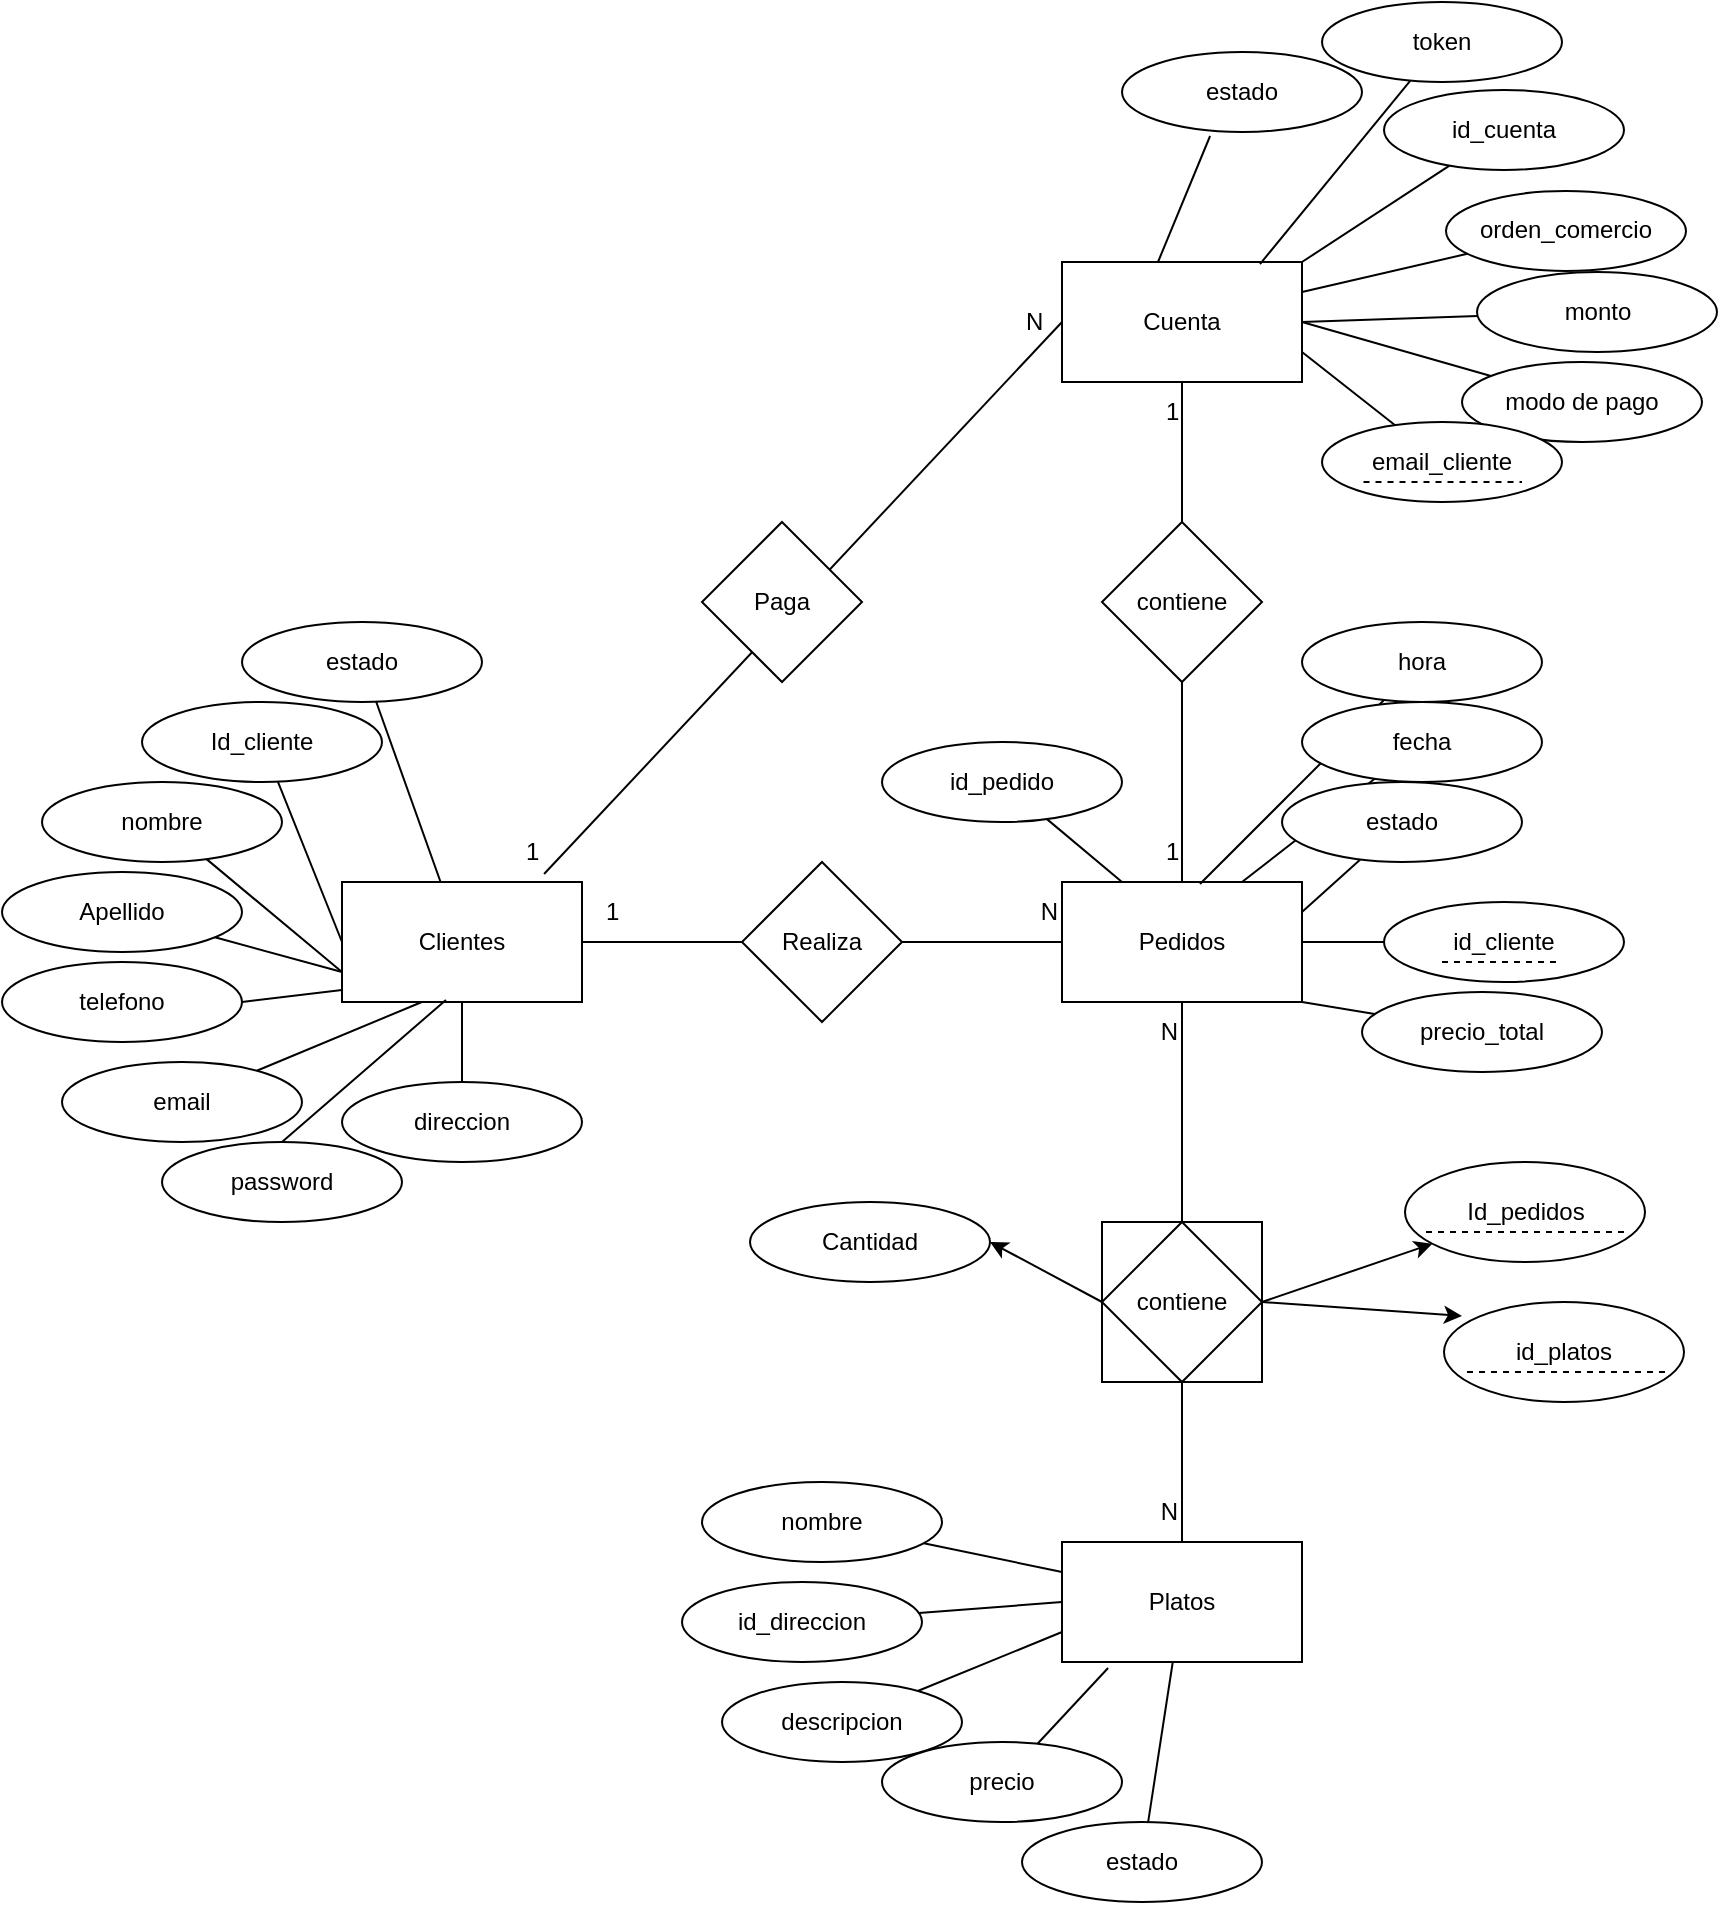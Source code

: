 <mxfile version="15.4.3" type="github">
  <diagram id="s59gSEYK92OxBtgS_U3n" name="Page-1">
    <mxGraphModel dx="2489" dy="1915" grid="1" gridSize="10" guides="1" tooltips="1" connect="1" arrows="1" fold="1" page="1" pageScale="1" pageWidth="827" pageHeight="1169" math="0" shadow="0">
      <root>
        <mxCell id="0" />
        <mxCell id="1" parent="0" />
        <mxCell id="dfuQ-5S-Oy3tqyz46M89-1" value="" style="whiteSpace=wrap;html=1;aspect=fixed;" parent="1" vertex="1">
          <mxGeometry x="470" y="310" width="80" height="80" as="geometry" />
        </mxCell>
        <mxCell id="wE-_WhlfQiMFLJXKhOxG-1" value="Clientes" style="rounded=0;whiteSpace=wrap;html=1;" parent="1" vertex="1">
          <mxGeometry x="90" y="140" width="120" height="60" as="geometry" />
        </mxCell>
        <mxCell id="wE-_WhlfQiMFLJXKhOxG-2" value="Platos" style="rounded=0;whiteSpace=wrap;html=1;" parent="1" vertex="1">
          <mxGeometry x="450" y="470" width="120" height="60" as="geometry" />
        </mxCell>
        <mxCell id="wE-_WhlfQiMFLJXKhOxG-5" value="Cuenta" style="rounded=0;whiteSpace=wrap;html=1;" parent="1" vertex="1">
          <mxGeometry x="450" y="-170" width="120" height="60" as="geometry" />
        </mxCell>
        <mxCell id="wE-_WhlfQiMFLJXKhOxG-6" value="Pedidos" style="rounded=0;whiteSpace=wrap;html=1;" parent="1" vertex="1">
          <mxGeometry x="450" y="140" width="120" height="60" as="geometry" />
        </mxCell>
        <mxCell id="wE-_WhlfQiMFLJXKhOxG-7" value="Realiza" style="rhombus;whiteSpace=wrap;html=1;" parent="1" vertex="1">
          <mxGeometry x="290" y="130" width="80" height="80" as="geometry" />
        </mxCell>
        <mxCell id="wE-_WhlfQiMFLJXKhOxG-18" value="" style="endArrow=none;html=1;rounded=0;strokeColor=default;edgeStyle=orthogonalEdgeStyle;exitX=1;exitY=0.5;exitDx=0;exitDy=0;entryX=0;entryY=0.5;entryDx=0;entryDy=0;" parent="1" source="wE-_WhlfQiMFLJXKhOxG-1" target="wE-_WhlfQiMFLJXKhOxG-7" edge="1">
          <mxGeometry width="50" height="50" relative="1" as="geometry">
            <mxPoint x="290" y="160" as="sourcePoint" />
            <mxPoint x="340" y="110" as="targetPoint" />
          </mxGeometry>
        </mxCell>
        <mxCell id="wE-_WhlfQiMFLJXKhOxG-19" value="" style="endArrow=none;html=1;rounded=0;strokeColor=default;edgeStyle=orthogonalEdgeStyle;exitX=1;exitY=0.5;exitDx=0;exitDy=0;entryX=0;entryY=0.5;entryDx=0;entryDy=0;" parent="1" source="wE-_WhlfQiMFLJXKhOxG-7" target="wE-_WhlfQiMFLJXKhOxG-6" edge="1">
          <mxGeometry width="50" height="50" relative="1" as="geometry">
            <mxPoint x="390" y="169.5" as="sourcePoint" />
            <mxPoint x="480" y="169.5" as="targetPoint" />
          </mxGeometry>
        </mxCell>
        <mxCell id="wE-_WhlfQiMFLJXKhOxG-20" value="1" style="text;html=1;strokeColor=none;fillColor=none;align=left;verticalAlign=middle;whiteSpace=wrap;rounded=0;" parent="1" vertex="1">
          <mxGeometry x="220" y="140" width="60" height="30" as="geometry" />
        </mxCell>
        <mxCell id="wE-_WhlfQiMFLJXKhOxG-23" value="&lt;div align=&quot;right&quot;&gt;N&lt;/div&gt;" style="text;html=1;strokeColor=none;fillColor=none;align=right;verticalAlign=middle;whiteSpace=wrap;rounded=0;" parent="1" vertex="1">
          <mxGeometry x="390" y="140" width="60" height="30" as="geometry" />
        </mxCell>
        <mxCell id="wE-_WhlfQiMFLJXKhOxG-24" value="&lt;div align=&quot;center&quot;&gt;Id_cliente&lt;/div&gt;" style="ellipse;whiteSpace=wrap;html=1;strokeWidth=1;align=center;" parent="1" vertex="1">
          <mxGeometry x="-10" y="50" width="120" height="40" as="geometry" />
        </mxCell>
        <mxCell id="wE-_WhlfQiMFLJXKhOxG-25" value="" style="endArrow=none;html=1;rounded=0;strokeColor=default;exitX=0;exitY=0.5;exitDx=0;exitDy=0;" parent="1" source="wE-_WhlfQiMFLJXKhOxG-1" target="wE-_WhlfQiMFLJXKhOxG-24" edge="1">
          <mxGeometry width="50" height="50" relative="1" as="geometry">
            <mxPoint x="380" y="180" as="sourcePoint" />
            <mxPoint x="460" y="180" as="targetPoint" />
          </mxGeometry>
        </mxCell>
        <mxCell id="wE-_WhlfQiMFLJXKhOxG-26" value="&lt;div align=&quot;center&quot;&gt;nombre&lt;/div&gt;" style="ellipse;whiteSpace=wrap;html=1;strokeWidth=1;align=center;" parent="1" vertex="1">
          <mxGeometry x="-60" y="90" width="120" height="40" as="geometry" />
        </mxCell>
        <mxCell id="wE-_WhlfQiMFLJXKhOxG-27" value="" style="endArrow=none;html=1;rounded=0;strokeColor=default;exitX=0;exitY=0.75;exitDx=0;exitDy=0;" parent="1" source="wE-_WhlfQiMFLJXKhOxG-1" target="wE-_WhlfQiMFLJXKhOxG-26" edge="1">
          <mxGeometry width="50" height="50" relative="1" as="geometry">
            <mxPoint x="80" y="230" as="sourcePoint" />
            <mxPoint x="450" y="240" as="targetPoint" />
          </mxGeometry>
        </mxCell>
        <mxCell id="wE-_WhlfQiMFLJXKhOxG-28" value="&lt;div align=&quot;center&quot;&gt;Apellido&lt;/div&gt;" style="ellipse;whiteSpace=wrap;html=1;strokeWidth=1;align=center;" parent="1" vertex="1">
          <mxGeometry x="-80" y="135" width="120" height="40" as="geometry" />
        </mxCell>
        <mxCell id="wE-_WhlfQiMFLJXKhOxG-29" value="" style="endArrow=none;html=1;rounded=0;strokeColor=default;exitX=0;exitY=0.75;exitDx=0;exitDy=0;" parent="1" source="wE-_WhlfQiMFLJXKhOxG-1" target="wE-_WhlfQiMFLJXKhOxG-28" edge="1">
          <mxGeometry width="50" height="50" relative="1" as="geometry">
            <mxPoint x="140" y="270" as="sourcePoint" />
            <mxPoint x="510" y="280" as="targetPoint" />
          </mxGeometry>
        </mxCell>
        <mxCell id="wE-_WhlfQiMFLJXKhOxG-30" value="&lt;div align=&quot;center&quot;&gt;telefono&lt;/div&gt;" style="ellipse;whiteSpace=wrap;html=1;strokeWidth=1;align=center;" parent="1" vertex="1">
          <mxGeometry x="-80" y="180" width="120" height="40" as="geometry" />
        </mxCell>
        <mxCell id="wE-_WhlfQiMFLJXKhOxG-31" value="" style="endArrow=none;html=1;rounded=0;strokeColor=default;entryX=1;entryY=0.5;entryDx=0;entryDy=0;exitX=0;exitY=0.9;exitDx=0;exitDy=0;exitPerimeter=0;" parent="1" source="wE-_WhlfQiMFLJXKhOxG-1" target="wE-_WhlfQiMFLJXKhOxG-30" edge="1">
          <mxGeometry width="50" height="50" relative="1" as="geometry">
            <mxPoint x="140" y="300" as="sourcePoint" />
            <mxPoint x="510" y="310" as="targetPoint" />
          </mxGeometry>
        </mxCell>
        <mxCell id="wE-_WhlfQiMFLJXKhOxG-32" value="&lt;div align=&quot;center&quot;&gt;email&lt;/div&gt;" style="ellipse;whiteSpace=wrap;html=1;strokeWidth=1;align=center;" parent="1" vertex="1">
          <mxGeometry x="-50" y="230" width="120" height="40" as="geometry" />
        </mxCell>
        <mxCell id="wE-_WhlfQiMFLJXKhOxG-33" value="" style="endArrow=none;html=1;rounded=0;strokeColor=default;exitX=0.333;exitY=1;exitDx=0;exitDy=0;exitPerimeter=0;" parent="1" source="wE-_WhlfQiMFLJXKhOxG-1" target="wE-_WhlfQiMFLJXKhOxG-32" edge="1">
          <mxGeometry width="50" height="50" relative="1" as="geometry">
            <mxPoint x="245" y="270" as="sourcePoint" />
            <mxPoint x="615" y="280" as="targetPoint" />
          </mxGeometry>
        </mxCell>
        <mxCell id="wE-_WhlfQiMFLJXKhOxG-34" value="&lt;div align=&quot;center&quot;&gt;password&lt;br&gt;&lt;/div&gt;" style="ellipse;whiteSpace=wrap;html=1;strokeWidth=1;align=center;" parent="1" vertex="1">
          <mxGeometry y="270" width="120" height="40" as="geometry" />
        </mxCell>
        <mxCell id="wE-_WhlfQiMFLJXKhOxG-35" value="" style="endArrow=none;html=1;rounded=0;strokeColor=default;exitX=0.433;exitY=0.983;exitDx=0;exitDy=0;entryX=0.5;entryY=0;entryDx=0;entryDy=0;exitPerimeter=0;" parent="1" source="wE-_WhlfQiMFLJXKhOxG-1" target="wE-_WhlfQiMFLJXKhOxG-34" edge="1">
          <mxGeometry width="50" height="50" relative="1" as="geometry">
            <mxPoint x="320" y="270" as="sourcePoint" />
            <mxPoint x="690" y="280" as="targetPoint" />
          </mxGeometry>
        </mxCell>
        <mxCell id="wE-_WhlfQiMFLJXKhOxG-37" value="&lt;div align=&quot;center&quot;&gt;direccion&lt;/div&gt;" style="ellipse;whiteSpace=wrap;html=1;strokeWidth=1;align=center;" parent="1" vertex="1">
          <mxGeometry x="90" y="240" width="120" height="40" as="geometry" />
        </mxCell>
        <mxCell id="wE-_WhlfQiMFLJXKhOxG-38" value="" style="endArrow=none;html=1;rounded=0;strokeColor=default;entryX=0.5;entryY=0;entryDx=0;entryDy=0;" parent="1" source="wE-_WhlfQiMFLJXKhOxG-1" target="wE-_WhlfQiMFLJXKhOxG-37" edge="1">
          <mxGeometry width="50" height="50" relative="1" as="geometry">
            <mxPoint x="320" y="310" as="sourcePoint" />
            <mxPoint x="690" y="320" as="targetPoint" />
          </mxGeometry>
        </mxCell>
        <mxCell id="wE-_WhlfQiMFLJXKhOxG-39" value="&lt;div align=&quot;center&quot;&gt;id_pedido&lt;/div&gt;" style="ellipse;whiteSpace=wrap;html=1;strokeWidth=1;align=center;" parent="1" vertex="1">
          <mxGeometry x="360" y="70" width="120" height="40.02" as="geometry" />
        </mxCell>
        <mxCell id="wE-_WhlfQiMFLJXKhOxG-40" value="" style="endArrow=none;html=1;rounded=0;strokeColor=default;exitX=0.25;exitY=0;exitDx=0;exitDy=0;" parent="1" source="wE-_WhlfQiMFLJXKhOxG-6" target="wE-_WhlfQiMFLJXKhOxG-39" edge="1">
          <mxGeometry width="50" height="50" relative="1" as="geometry">
            <mxPoint x="492.96" y="135.0" as="sourcePoint" />
            <mxPoint x="974" y="69.98" as="targetPoint" />
          </mxGeometry>
        </mxCell>
        <mxCell id="wE-_WhlfQiMFLJXKhOxG-41" value="&lt;div align=&quot;center&quot;&gt;hora&lt;/div&gt;" style="ellipse;whiteSpace=wrap;html=1;strokeWidth=1;align=center;" parent="1" vertex="1">
          <mxGeometry x="570" y="10.0" width="120" height="40" as="geometry" />
        </mxCell>
        <mxCell id="wE-_WhlfQiMFLJXKhOxG-42" value="" style="endArrow=none;html=1;rounded=0;strokeColor=default;exitX=0.575;exitY=0.017;exitDx=0;exitDy=0;exitPerimeter=0;" parent="1" source="wE-_WhlfQiMFLJXKhOxG-6" target="wE-_WhlfQiMFLJXKhOxG-41" edge="1">
          <mxGeometry width="50" height="50" relative="1" as="geometry">
            <mxPoint x="760" y="80" as="sourcePoint" />
            <mxPoint x="1130" y="90" as="targetPoint" />
          </mxGeometry>
        </mxCell>
        <mxCell id="wE-_WhlfQiMFLJXKhOxG-43" value="&lt;div align=&quot;center&quot;&gt;fecha&lt;/div&gt;" style="ellipse;whiteSpace=wrap;html=1;strokeWidth=1;align=center;" parent="1" vertex="1">
          <mxGeometry x="570" y="50.0" width="120" height="40" as="geometry" />
        </mxCell>
        <mxCell id="wE-_WhlfQiMFLJXKhOxG-44" value="" style="endArrow=none;html=1;rounded=0;strokeColor=default;exitX=0.75;exitY=0;exitDx=0;exitDy=0;" parent="1" source="wE-_WhlfQiMFLJXKhOxG-6" target="wE-_WhlfQiMFLJXKhOxG-43" edge="1">
          <mxGeometry width="50" height="50" relative="1" as="geometry">
            <mxPoint x="800" y="99.98" as="sourcePoint" />
            <mxPoint x="1170" y="109.98" as="targetPoint" />
          </mxGeometry>
        </mxCell>
        <mxCell id="wE-_WhlfQiMFLJXKhOxG-45" value="&lt;div align=&quot;center&quot;&gt;estado&lt;/div&gt;" style="ellipse;whiteSpace=wrap;html=1;strokeWidth=1;align=center;" parent="1" vertex="1">
          <mxGeometry x="560" y="90" width="120" height="40" as="geometry" />
        </mxCell>
        <mxCell id="wE-_WhlfQiMFLJXKhOxG-46" value="" style="endArrow=none;html=1;rounded=0;strokeColor=default;exitX=1;exitY=0.25;exitDx=0;exitDy=0;" parent="1" source="wE-_WhlfQiMFLJXKhOxG-6" target="wE-_WhlfQiMFLJXKhOxG-45" edge="1">
          <mxGeometry width="50" height="50" relative="1" as="geometry">
            <mxPoint x="810" y="115" as="sourcePoint" />
            <mxPoint x="1180" y="125" as="targetPoint" />
          </mxGeometry>
        </mxCell>
        <mxCell id="wE-_WhlfQiMFLJXKhOxG-47" value="&lt;div align=&quot;center&quot;&gt;estado&lt;/div&gt;" style="ellipse;whiteSpace=wrap;html=1;strokeWidth=1;align=center;" parent="1" vertex="1">
          <mxGeometry x="40" y="10" width="120" height="40" as="geometry" />
        </mxCell>
        <mxCell id="wE-_WhlfQiMFLJXKhOxG-48" value="" style="endArrow=none;html=1;rounded=0;strokeColor=default;" parent="1" source="wE-_WhlfQiMFLJXKhOxG-1" target="wE-_WhlfQiMFLJXKhOxG-47" edge="1">
          <mxGeometry width="50" height="50" relative="1" as="geometry">
            <mxPoint x="230" y="30" as="sourcePoint" />
            <mxPoint x="600" y="40" as="targetPoint" />
          </mxGeometry>
        </mxCell>
        <mxCell id="wE-_WhlfQiMFLJXKhOxG-49" value="&lt;div align=&quot;center&quot;&gt;precio_total&lt;br&gt;&lt;/div&gt;" style="ellipse;whiteSpace=wrap;html=1;strokeWidth=1;align=center;" parent="1" vertex="1">
          <mxGeometry x="600" y="195" width="120" height="40" as="geometry" />
        </mxCell>
        <mxCell id="wE-_WhlfQiMFLJXKhOxG-50" value="" style="endArrow=none;html=1;rounded=0;strokeColor=default;exitX=1;exitY=1;exitDx=0;exitDy=0;" parent="1" source="wE-_WhlfQiMFLJXKhOxG-6" target="wE-_WhlfQiMFLJXKhOxG-49" edge="1">
          <mxGeometry width="50" height="50" relative="1" as="geometry">
            <mxPoint x="810" y="200" as="sourcePoint" />
            <mxPoint x="1180" y="210" as="targetPoint" />
          </mxGeometry>
        </mxCell>
        <mxCell id="wE-_WhlfQiMFLJXKhOxG-51" value="contiene" style="rhombus;whiteSpace=wrap;html=1;strokeWidth=1;align=center;" parent="1" vertex="1">
          <mxGeometry x="470" y="310" width="80" height="80" as="geometry" />
        </mxCell>
        <mxCell id="wE-_WhlfQiMFLJXKhOxG-54" value="" style="endArrow=none;html=1;rounded=0;strokeColor=default;entryX=0.5;entryY=1;entryDx=0;entryDy=0;exitX=0.5;exitY=0;exitDx=0;exitDy=0;" parent="1" source="wE-_WhlfQiMFLJXKhOxG-51" target="wE-_WhlfQiMFLJXKhOxG-6" edge="1">
          <mxGeometry width="50" height="50" relative="1" as="geometry">
            <mxPoint x="480" y="270" as="sourcePoint" />
            <mxPoint x="530" y="220" as="targetPoint" />
          </mxGeometry>
        </mxCell>
        <mxCell id="wE-_WhlfQiMFLJXKhOxG-55" value="" style="endArrow=none;html=1;rounded=0;strokeColor=default;entryX=0.5;entryY=1;entryDx=0;entryDy=0;exitX=0.5;exitY=0;exitDx=0;exitDy=0;" parent="1" source="wE-_WhlfQiMFLJXKhOxG-2" target="wE-_WhlfQiMFLJXKhOxG-51" edge="1">
          <mxGeometry width="50" height="50" relative="1" as="geometry">
            <mxPoint x="510" y="390" as="sourcePoint" />
            <mxPoint x="509" y="350" as="targetPoint" />
          </mxGeometry>
        </mxCell>
        <mxCell id="wE-_WhlfQiMFLJXKhOxG-56" value="&lt;div align=&quot;right&quot;&gt;N&lt;/div&gt;" style="text;html=1;strokeColor=none;fillColor=none;align=right;verticalAlign=middle;whiteSpace=wrap;rounded=0;" parent="1" vertex="1">
          <mxGeometry x="450" y="200" width="60" height="30" as="geometry" />
        </mxCell>
        <mxCell id="wE-_WhlfQiMFLJXKhOxG-57" value="&lt;div align=&quot;right&quot;&gt;N&lt;/div&gt;" style="text;html=1;strokeColor=none;fillColor=none;align=right;verticalAlign=middle;whiteSpace=wrap;rounded=0;" parent="1" vertex="1">
          <mxGeometry x="450" y="440" width="60" height="30" as="geometry" />
        </mxCell>
        <mxCell id="wE-_WhlfQiMFLJXKhOxG-65" value="&lt;div align=&quot;center&quot;&gt;id_direccion&lt;/div&gt;" style="ellipse;whiteSpace=wrap;html=1;strokeWidth=1;align=center;" parent="1" vertex="1">
          <mxGeometry x="260" y="490" width="120" height="40" as="geometry" />
        </mxCell>
        <mxCell id="wE-_WhlfQiMFLJXKhOxG-66" value="" style="endArrow=none;html=1;rounded=0;strokeColor=default;exitX=0;exitY=0.5;exitDx=0;exitDy=0;" parent="1" source="wE-_WhlfQiMFLJXKhOxG-2" target="wE-_WhlfQiMFLJXKhOxG-65" edge="1">
          <mxGeometry width="50" height="50" relative="1" as="geometry">
            <mxPoint x="390" y="505" as="sourcePoint" />
            <mxPoint x="930" y="625" as="targetPoint" />
          </mxGeometry>
        </mxCell>
        <mxCell id="wE-_WhlfQiMFLJXKhOxG-68" value="&lt;div align=&quot;center&quot;&gt;nombre&lt;/div&gt;" style="ellipse;whiteSpace=wrap;html=1;strokeWidth=1;align=center;" parent="1" vertex="1">
          <mxGeometry x="270" y="440" width="120" height="40" as="geometry" />
        </mxCell>
        <mxCell id="wE-_WhlfQiMFLJXKhOxG-69" value="" style="endArrow=none;html=1;rounded=0;strokeColor=default;exitX=0;exitY=0.25;exitDx=0;exitDy=0;" parent="1" source="wE-_WhlfQiMFLJXKhOxG-2" target="wE-_WhlfQiMFLJXKhOxG-68" edge="1">
          <mxGeometry width="50" height="50" relative="1" as="geometry">
            <mxPoint x="450" y="450" as="sourcePoint" />
            <mxPoint x="930" y="575" as="targetPoint" />
          </mxGeometry>
        </mxCell>
        <mxCell id="wE-_WhlfQiMFLJXKhOxG-71" value="&lt;div align=&quot;center&quot;&gt;descripcion&lt;/div&gt;" style="ellipse;whiteSpace=wrap;html=1;strokeWidth=1;align=center;" parent="1" vertex="1">
          <mxGeometry x="280" y="540" width="120" height="40" as="geometry" />
        </mxCell>
        <mxCell id="wE-_WhlfQiMFLJXKhOxG-72" value="" style="endArrow=none;html=1;rounded=0;strokeColor=default;exitX=0;exitY=0.75;exitDx=0;exitDy=0;" parent="1" source="wE-_WhlfQiMFLJXKhOxG-2" target="wE-_WhlfQiMFLJXKhOxG-71" edge="1">
          <mxGeometry width="50" height="50" relative="1" as="geometry">
            <mxPoint x="470" y="550" as="sourcePoint" />
            <mxPoint x="950" y="675" as="targetPoint" />
          </mxGeometry>
        </mxCell>
        <mxCell id="wE-_WhlfQiMFLJXKhOxG-73" value="&lt;div align=&quot;center&quot;&gt;precio&lt;br&gt;&lt;/div&gt;" style="ellipse;whiteSpace=wrap;html=1;strokeWidth=1;align=center;" parent="1" vertex="1">
          <mxGeometry x="360" y="570" width="120" height="40" as="geometry" />
        </mxCell>
        <mxCell id="wE-_WhlfQiMFLJXKhOxG-74" value="" style="endArrow=none;html=1;rounded=0;strokeColor=default;exitX=0.192;exitY=1.05;exitDx=0;exitDy=0;exitPerimeter=0;" parent="1" source="wE-_WhlfQiMFLJXKhOxG-2" target="wE-_WhlfQiMFLJXKhOxG-73" edge="1">
          <mxGeometry width="50" height="50" relative="1" as="geometry">
            <mxPoint x="550" y="590" as="sourcePoint" />
            <mxPoint x="1030" y="715" as="targetPoint" />
          </mxGeometry>
        </mxCell>
        <mxCell id="wE-_WhlfQiMFLJXKhOxG-75" value="&lt;div align=&quot;center&quot;&gt;estado&lt;/div&gt;" style="ellipse;whiteSpace=wrap;html=1;strokeWidth=1;align=center;" parent="1" vertex="1">
          <mxGeometry x="430" y="610" width="120" height="40" as="geometry" />
        </mxCell>
        <mxCell id="wE-_WhlfQiMFLJXKhOxG-76" value="" style="endArrow=none;html=1;rounded=0;strokeColor=default;" parent="1" source="wE-_WhlfQiMFLJXKhOxG-2" target="wE-_WhlfQiMFLJXKhOxG-75" edge="1">
          <mxGeometry width="50" height="50" relative="1" as="geometry">
            <mxPoint x="675" y="600" as="sourcePoint" />
            <mxPoint x="1155" y="725" as="targetPoint" />
          </mxGeometry>
        </mxCell>
        <mxCell id="wE-_WhlfQiMFLJXKhOxG-77" value="contiene" style="rhombus;whiteSpace=wrap;html=1;strokeWidth=1;align=center;" parent="1" vertex="1">
          <mxGeometry x="470" y="-40" width="80" height="80" as="geometry" />
        </mxCell>
        <mxCell id="wE-_WhlfQiMFLJXKhOxG-78" value="" style="endArrow=none;html=1;rounded=0;strokeColor=default;entryX=0.5;entryY=1;entryDx=0;entryDy=0;" parent="1" source="wE-_WhlfQiMFLJXKhOxG-77" target="wE-_WhlfQiMFLJXKhOxG-5" edge="1">
          <mxGeometry width="50" height="50" relative="1" as="geometry">
            <mxPoint x="510" y="-40" as="sourcePoint" />
            <mxPoint x="520" y="210" as="targetPoint" />
          </mxGeometry>
        </mxCell>
        <mxCell id="wE-_WhlfQiMFLJXKhOxG-79" value="" style="endArrow=none;html=1;rounded=0;strokeColor=default;entryX=0.5;entryY=1;entryDx=0;entryDy=0;exitX=0.5;exitY=0;exitDx=0;exitDy=0;" parent="1" source="wE-_WhlfQiMFLJXKhOxG-6" target="wE-_WhlfQiMFLJXKhOxG-77" edge="1">
          <mxGeometry width="50" height="50" relative="1" as="geometry">
            <mxPoint x="520" y="-30" as="sourcePoint" />
            <mxPoint x="520" y="-100" as="targetPoint" />
          </mxGeometry>
        </mxCell>
        <mxCell id="wE-_WhlfQiMFLJXKhOxG-80" value="&lt;div align=&quot;left&quot;&gt;1&lt;/div&gt;" style="text;html=1;strokeColor=none;fillColor=none;align=left;verticalAlign=middle;whiteSpace=wrap;rounded=0;" parent="1" vertex="1">
          <mxGeometry x="500" y="110.02" width="60" height="30" as="geometry" />
        </mxCell>
        <mxCell id="wE-_WhlfQiMFLJXKhOxG-81" value="&lt;div align=&quot;left&quot;&gt;1&lt;/div&gt;" style="text;html=1;strokeColor=none;fillColor=none;align=left;verticalAlign=middle;whiteSpace=wrap;rounded=0;" parent="1" vertex="1">
          <mxGeometry x="500" y="-110.0" width="60" height="30" as="geometry" />
        </mxCell>
        <mxCell id="wE-_WhlfQiMFLJXKhOxG-83" value="" style="endArrow=none;html=1;rounded=0;strokeColor=default;exitX=0.842;exitY=-0.067;exitDx=0;exitDy=0;entryX=0;entryY=0.5;entryDx=0;entryDy=0;exitPerimeter=0;" parent="1" source="wE-_WhlfQiMFLJXKhOxG-1" target="wE-_WhlfQiMFLJXKhOxG-5" edge="1">
          <mxGeometry width="50" height="50" relative="1" as="geometry">
            <mxPoint x="520" y="320" as="sourcePoint" />
            <mxPoint x="440" y="-130" as="targetPoint" />
          </mxGeometry>
        </mxCell>
        <mxCell id="wE-_WhlfQiMFLJXKhOxG-84" value="&lt;div align=&quot;center&quot;&gt;Paga&lt;/div&gt;" style="rhombus;whiteSpace=wrap;html=1;strokeWidth=1;align=center;" parent="1" vertex="1">
          <mxGeometry x="270" y="-40" width="80" height="80" as="geometry" />
        </mxCell>
        <mxCell id="wE-_WhlfQiMFLJXKhOxG-85" value="1" style="text;html=1;strokeColor=none;fillColor=none;align=left;verticalAlign=middle;whiteSpace=wrap;rounded=0;" parent="1" vertex="1">
          <mxGeometry x="180" y="110.02" width="60" height="30" as="geometry" />
        </mxCell>
        <mxCell id="wE-_WhlfQiMFLJXKhOxG-86" value="N" style="text;html=1;strokeColor=none;fillColor=none;align=left;verticalAlign=middle;whiteSpace=wrap;rounded=0;" parent="1" vertex="1">
          <mxGeometry x="430" y="-155" width="60" height="30" as="geometry" />
        </mxCell>
        <mxCell id="wE-_WhlfQiMFLJXKhOxG-87" value="&lt;div align=&quot;center&quot;&gt;estado&lt;/div&gt;" style="ellipse;whiteSpace=wrap;html=1;strokeWidth=1;align=center;" parent="1" vertex="1">
          <mxGeometry x="480" y="-275" width="120" height="40" as="geometry" />
        </mxCell>
        <mxCell id="wE-_WhlfQiMFLJXKhOxG-88" value="" style="endArrow=none;html=1;rounded=0;strokeColor=default;exitX=0.4;exitY=0;exitDx=0;exitDy=0;entryX=0.367;entryY=1.05;entryDx=0;entryDy=0;entryPerimeter=0;exitPerimeter=0;" parent="1" source="wE-_WhlfQiMFLJXKhOxG-5" target="wE-_WhlfQiMFLJXKhOxG-87" edge="1">
          <mxGeometry width="50" height="50" relative="1" as="geometry">
            <mxPoint x="510" y="-155" as="sourcePoint" />
            <mxPoint x="1040" y="-245" as="targetPoint" />
          </mxGeometry>
        </mxCell>
        <mxCell id="wE-_WhlfQiMFLJXKhOxG-89" value="token" style="ellipse;whiteSpace=wrap;html=1;strokeWidth=1;align=center;" parent="1" vertex="1">
          <mxGeometry x="580" y="-300" width="120" height="40" as="geometry" />
        </mxCell>
        <mxCell id="wE-_WhlfQiMFLJXKhOxG-90" value="" style="endArrow=none;html=1;rounded=0;strokeColor=default;exitX=0.825;exitY=0.017;exitDx=0;exitDy=0;exitPerimeter=0;" parent="1" source="wE-_WhlfQiMFLJXKhOxG-5" target="wE-_WhlfQiMFLJXKhOxG-89" edge="1">
          <mxGeometry width="50" height="50" relative="1" as="geometry">
            <mxPoint x="569" y="-216.98" as="sourcePoint" />
            <mxPoint x="1140" y="-270" as="targetPoint" />
          </mxGeometry>
        </mxCell>
        <mxCell id="wE-_WhlfQiMFLJXKhOxG-91" value="id_cuenta" style="ellipse;whiteSpace=wrap;html=1;strokeWidth=1;align=center;" parent="1" vertex="1">
          <mxGeometry x="611" y="-256.02" width="120" height="40" as="geometry" />
        </mxCell>
        <mxCell id="wE-_WhlfQiMFLJXKhOxG-92" value="" style="endArrow=none;html=1;rounded=0;strokeColor=default;exitX=1;exitY=0;exitDx=0;exitDy=0;" parent="1" source="wE-_WhlfQiMFLJXKhOxG-5" target="wE-_WhlfQiMFLJXKhOxG-91" edge="1">
          <mxGeometry width="50" height="50" relative="1" as="geometry">
            <mxPoint x="580" y="-125.0" as="sourcePoint" />
            <mxPoint x="1171" y="-226.02" as="targetPoint" />
          </mxGeometry>
        </mxCell>
        <mxCell id="wE-_WhlfQiMFLJXKhOxG-93" value="orden_comercio" style="ellipse;whiteSpace=wrap;html=1;strokeWidth=1;align=center;" parent="1" vertex="1">
          <mxGeometry x="642" y="-205.51" width="120" height="40" as="geometry" />
        </mxCell>
        <mxCell id="wE-_WhlfQiMFLJXKhOxG-94" value="" style="endArrow=none;html=1;rounded=0;strokeColor=default;exitX=1;exitY=0.25;exitDx=0;exitDy=0;" parent="1" source="wE-_WhlfQiMFLJXKhOxG-5" target="wE-_WhlfQiMFLJXKhOxG-93" edge="1">
          <mxGeometry width="50" height="50" relative="1" as="geometry">
            <mxPoint x="611" y="-74.49" as="sourcePoint" />
            <mxPoint x="1202" y="-175.51" as="targetPoint" />
          </mxGeometry>
        </mxCell>
        <mxCell id="wE-_WhlfQiMFLJXKhOxG-95" value="monto" style="ellipse;whiteSpace=wrap;html=1;strokeWidth=1;align=center;" parent="1" vertex="1">
          <mxGeometry x="657.5" y="-165" width="120" height="40" as="geometry" />
        </mxCell>
        <mxCell id="wE-_WhlfQiMFLJXKhOxG-96" value="" style="endArrow=none;html=1;rounded=0;strokeColor=default;exitX=1;exitY=0.5;exitDx=0;exitDy=0;" parent="1" source="wE-_WhlfQiMFLJXKhOxG-5" target="wE-_WhlfQiMFLJXKhOxG-95" edge="1">
          <mxGeometry width="50" height="50" relative="1" as="geometry">
            <mxPoint x="626.5" y="-23.98" as="sourcePoint" />
            <mxPoint x="1217.5" y="-125" as="targetPoint" />
          </mxGeometry>
        </mxCell>
        <mxCell id="wE-_WhlfQiMFLJXKhOxG-97" value="modo de pago" style="ellipse;whiteSpace=wrap;html=1;strokeWidth=1;align=center;" parent="1" vertex="1">
          <mxGeometry x="650" y="-120" width="120" height="40" as="geometry" />
        </mxCell>
        <mxCell id="wE-_WhlfQiMFLJXKhOxG-98" value="" style="endArrow=none;html=1;rounded=0;strokeColor=default;exitX=1;exitY=0.5;exitDx=0;exitDy=0;" parent="1" source="wE-_WhlfQiMFLJXKhOxG-5" target="wE-_WhlfQiMFLJXKhOxG-97" edge="1">
          <mxGeometry width="50" height="50" relative="1" as="geometry">
            <mxPoint x="589" y="-128.98" as="sourcePoint" />
            <mxPoint x="1180" y="-230" as="targetPoint" />
          </mxGeometry>
        </mxCell>
        <mxCell id="wE-_WhlfQiMFLJXKhOxG-99" value="email_cliente" style="ellipse;whiteSpace=wrap;html=1;strokeWidth=1;align=center;" parent="1" vertex="1">
          <mxGeometry x="580" y="-90" width="120" height="40" as="geometry" />
        </mxCell>
        <mxCell id="wE-_WhlfQiMFLJXKhOxG-100" value="" style="endArrow=none;html=1;rounded=0;strokeColor=default;entryX=1;entryY=0.75;entryDx=0;entryDy=0;" parent="1" source="wE-_WhlfQiMFLJXKhOxG-99" target="wE-_WhlfQiMFLJXKhOxG-5" edge="1">
          <mxGeometry width="50" height="50" relative="1" as="geometry">
            <mxPoint x="508" y="-160" as="sourcePoint" />
            <mxPoint x="534.04" y="-223" as="targetPoint" />
          </mxGeometry>
        </mxCell>
        <mxCell id="dfuQ-5S-Oy3tqyz46M89-2" value="Id_pedidos" style="ellipse;whiteSpace=wrap;html=1;" parent="1" vertex="1">
          <mxGeometry x="621.5" y="280" width="120" height="50" as="geometry" />
        </mxCell>
        <mxCell id="dfuQ-5S-Oy3tqyz46M89-3" value="id_platos" style="ellipse;whiteSpace=wrap;html=1;" parent="1" vertex="1">
          <mxGeometry x="641" y="350" width="120" height="50" as="geometry" />
        </mxCell>
        <mxCell id="dfuQ-5S-Oy3tqyz46M89-4" value="" style="endArrow=classic;html=1;rounded=0;exitX=1;exitY=0.5;exitDx=0;exitDy=0;" parent="1" source="wE-_WhlfQiMFLJXKhOxG-51" target="dfuQ-5S-Oy3tqyz46M89-2" edge="1">
          <mxGeometry width="50" height="50" relative="1" as="geometry">
            <mxPoint x="590" y="330" as="sourcePoint" />
            <mxPoint x="640" y="280" as="targetPoint" />
          </mxGeometry>
        </mxCell>
        <mxCell id="dfuQ-5S-Oy3tqyz46M89-5" value="" style="endArrow=classic;html=1;rounded=0;exitX=1;exitY=0.5;exitDx=0;exitDy=0;entryX=0.075;entryY=0.14;entryDx=0;entryDy=0;entryPerimeter=0;" parent="1" source="wE-_WhlfQiMFLJXKhOxG-51" target="dfuQ-5S-Oy3tqyz46M89-3" edge="1">
          <mxGeometry width="50" height="50" relative="1" as="geometry">
            <mxPoint x="560" y="360" as="sourcePoint" />
            <mxPoint x="635.522" y="345.476" as="targetPoint" />
          </mxGeometry>
        </mxCell>
        <mxCell id="dfuQ-5S-Oy3tqyz46M89-6" value="" style="line;strokeWidth=1;html=1;dashed=1;" parent="1" vertex="1">
          <mxGeometry x="652.5" y="380" width="99" height="10" as="geometry" />
        </mxCell>
        <mxCell id="dfuQ-5S-Oy3tqyz46M89-7" value="" style="line;strokeWidth=1;html=1;dashed=1;" parent="1" vertex="1">
          <mxGeometry x="632" y="310" width="99" height="10" as="geometry" />
        </mxCell>
        <mxCell id="dfuQ-5S-Oy3tqyz46M89-9" value="Cantidad" style="ellipse;whiteSpace=wrap;html=1;strokeWidth=1;" parent="1" vertex="1">
          <mxGeometry x="294" y="300" width="120" height="40" as="geometry" />
        </mxCell>
        <mxCell id="dfuQ-5S-Oy3tqyz46M89-12" value="" style="endArrow=classic;html=1;rounded=0;exitX=0;exitY=0.5;exitDx=0;exitDy=0;entryX=1;entryY=0.5;entryDx=0;entryDy=0;" parent="1" source="wE-_WhlfQiMFLJXKhOxG-51" target="dfuQ-5S-Oy3tqyz46M89-9" edge="1">
          <mxGeometry width="50" height="50" relative="1" as="geometry">
            <mxPoint x="480" y="350" as="sourcePoint" />
            <mxPoint x="421.36" y="298.69" as="targetPoint" />
          </mxGeometry>
        </mxCell>
        <mxCell id="dfuQ-5S-Oy3tqyz46M89-15" value="id_cliente" style="ellipse;whiteSpace=wrap;html=1;strokeWidth=1;align=center;" parent="1" vertex="1">
          <mxGeometry x="611" y="150" width="120" height="40" as="geometry" />
        </mxCell>
        <mxCell id="dfuQ-5S-Oy3tqyz46M89-17" value="" style="endArrow=none;html=1;rounded=0;exitX=1;exitY=0.5;exitDx=0;exitDy=0;" parent="1" source="wE-_WhlfQiMFLJXKhOxG-6" target="dfuQ-5S-Oy3tqyz46M89-15" edge="1">
          <mxGeometry width="50" height="50" relative="1" as="geometry">
            <mxPoint x="590" y="200" as="sourcePoint" />
            <mxPoint x="640" y="150" as="targetPoint" />
          </mxGeometry>
        </mxCell>
        <mxCell id="dfuQ-5S-Oy3tqyz46M89-18" value="" style="endArrow=none;html=1;rounded=0;dashed=1;" parent="1" edge="1">
          <mxGeometry width="50" height="50" relative="1" as="geometry">
            <mxPoint x="640" y="180" as="sourcePoint" />
            <mxPoint x="698.5" y="180" as="targetPoint" />
          </mxGeometry>
        </mxCell>
        <mxCell id="dfuQ-5S-Oy3tqyz46M89-19" value="" style="endArrow=none;html=1;rounded=0;dashed=1;" parent="1" edge="1">
          <mxGeometry width="50" height="50" relative="1" as="geometry">
            <mxPoint x="600.75" y="-60" as="sourcePoint" />
            <mxPoint x="680" y="-60" as="targetPoint" />
          </mxGeometry>
        </mxCell>
      </root>
    </mxGraphModel>
  </diagram>
</mxfile>
